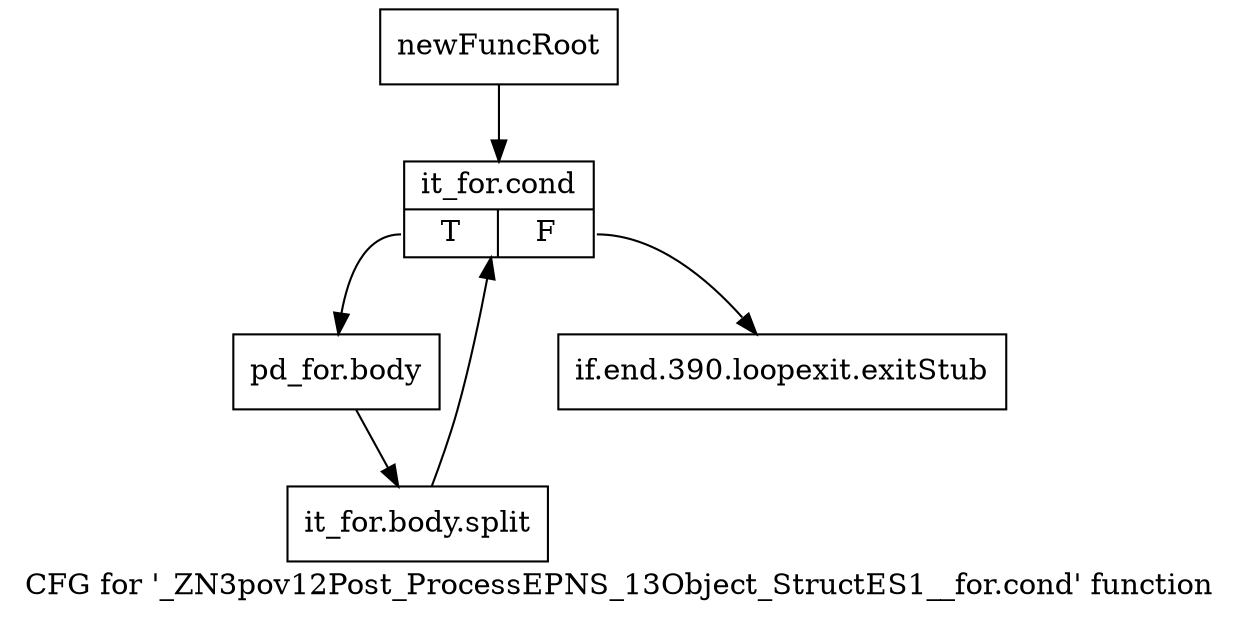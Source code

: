 digraph "CFG for '_ZN3pov12Post_ProcessEPNS_13Object_StructES1__for.cond' function" {
	label="CFG for '_ZN3pov12Post_ProcessEPNS_13Object_StructES1__for.cond' function";

	Node0x27339e0 [shape=record,label="{newFuncRoot}"];
	Node0x27339e0 -> Node0x2737930;
	Node0x27378e0 [shape=record,label="{if.end.390.loopexit.exitStub}"];
	Node0x2737930 [shape=record,label="{it_for.cond|{<s0>T|<s1>F}}"];
	Node0x2737930:s0 -> Node0x2737980;
	Node0x2737930:s1 -> Node0x27378e0;
	Node0x2737980 [shape=record,label="{pd_for.body}"];
	Node0x2737980 -> Node0x36671d0;
	Node0x36671d0 [shape=record,label="{it_for.body.split}"];
	Node0x36671d0 -> Node0x2737930;
}
